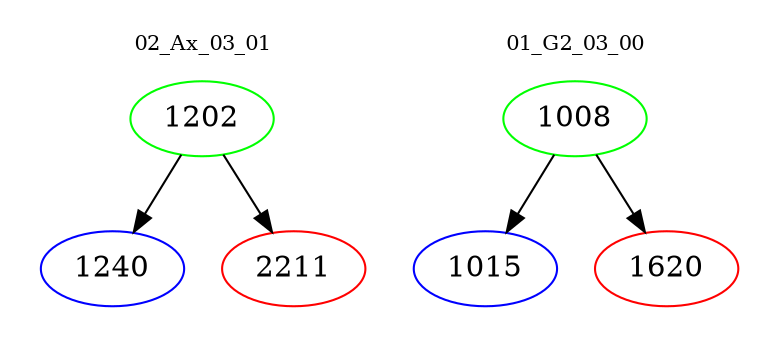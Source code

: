 digraph{
subgraph cluster_0 {
color = white
label = "02_Ax_03_01";
fontsize=10;
T0_1202 [label="1202", color="green"]
T0_1202 -> T0_1240 [color="black"]
T0_1240 [label="1240", color="blue"]
T0_1202 -> T0_2211 [color="black"]
T0_2211 [label="2211", color="red"]
}
subgraph cluster_1 {
color = white
label = "01_G2_03_00";
fontsize=10;
T1_1008 [label="1008", color="green"]
T1_1008 -> T1_1015 [color="black"]
T1_1015 [label="1015", color="blue"]
T1_1008 -> T1_1620 [color="black"]
T1_1620 [label="1620", color="red"]
}
}
